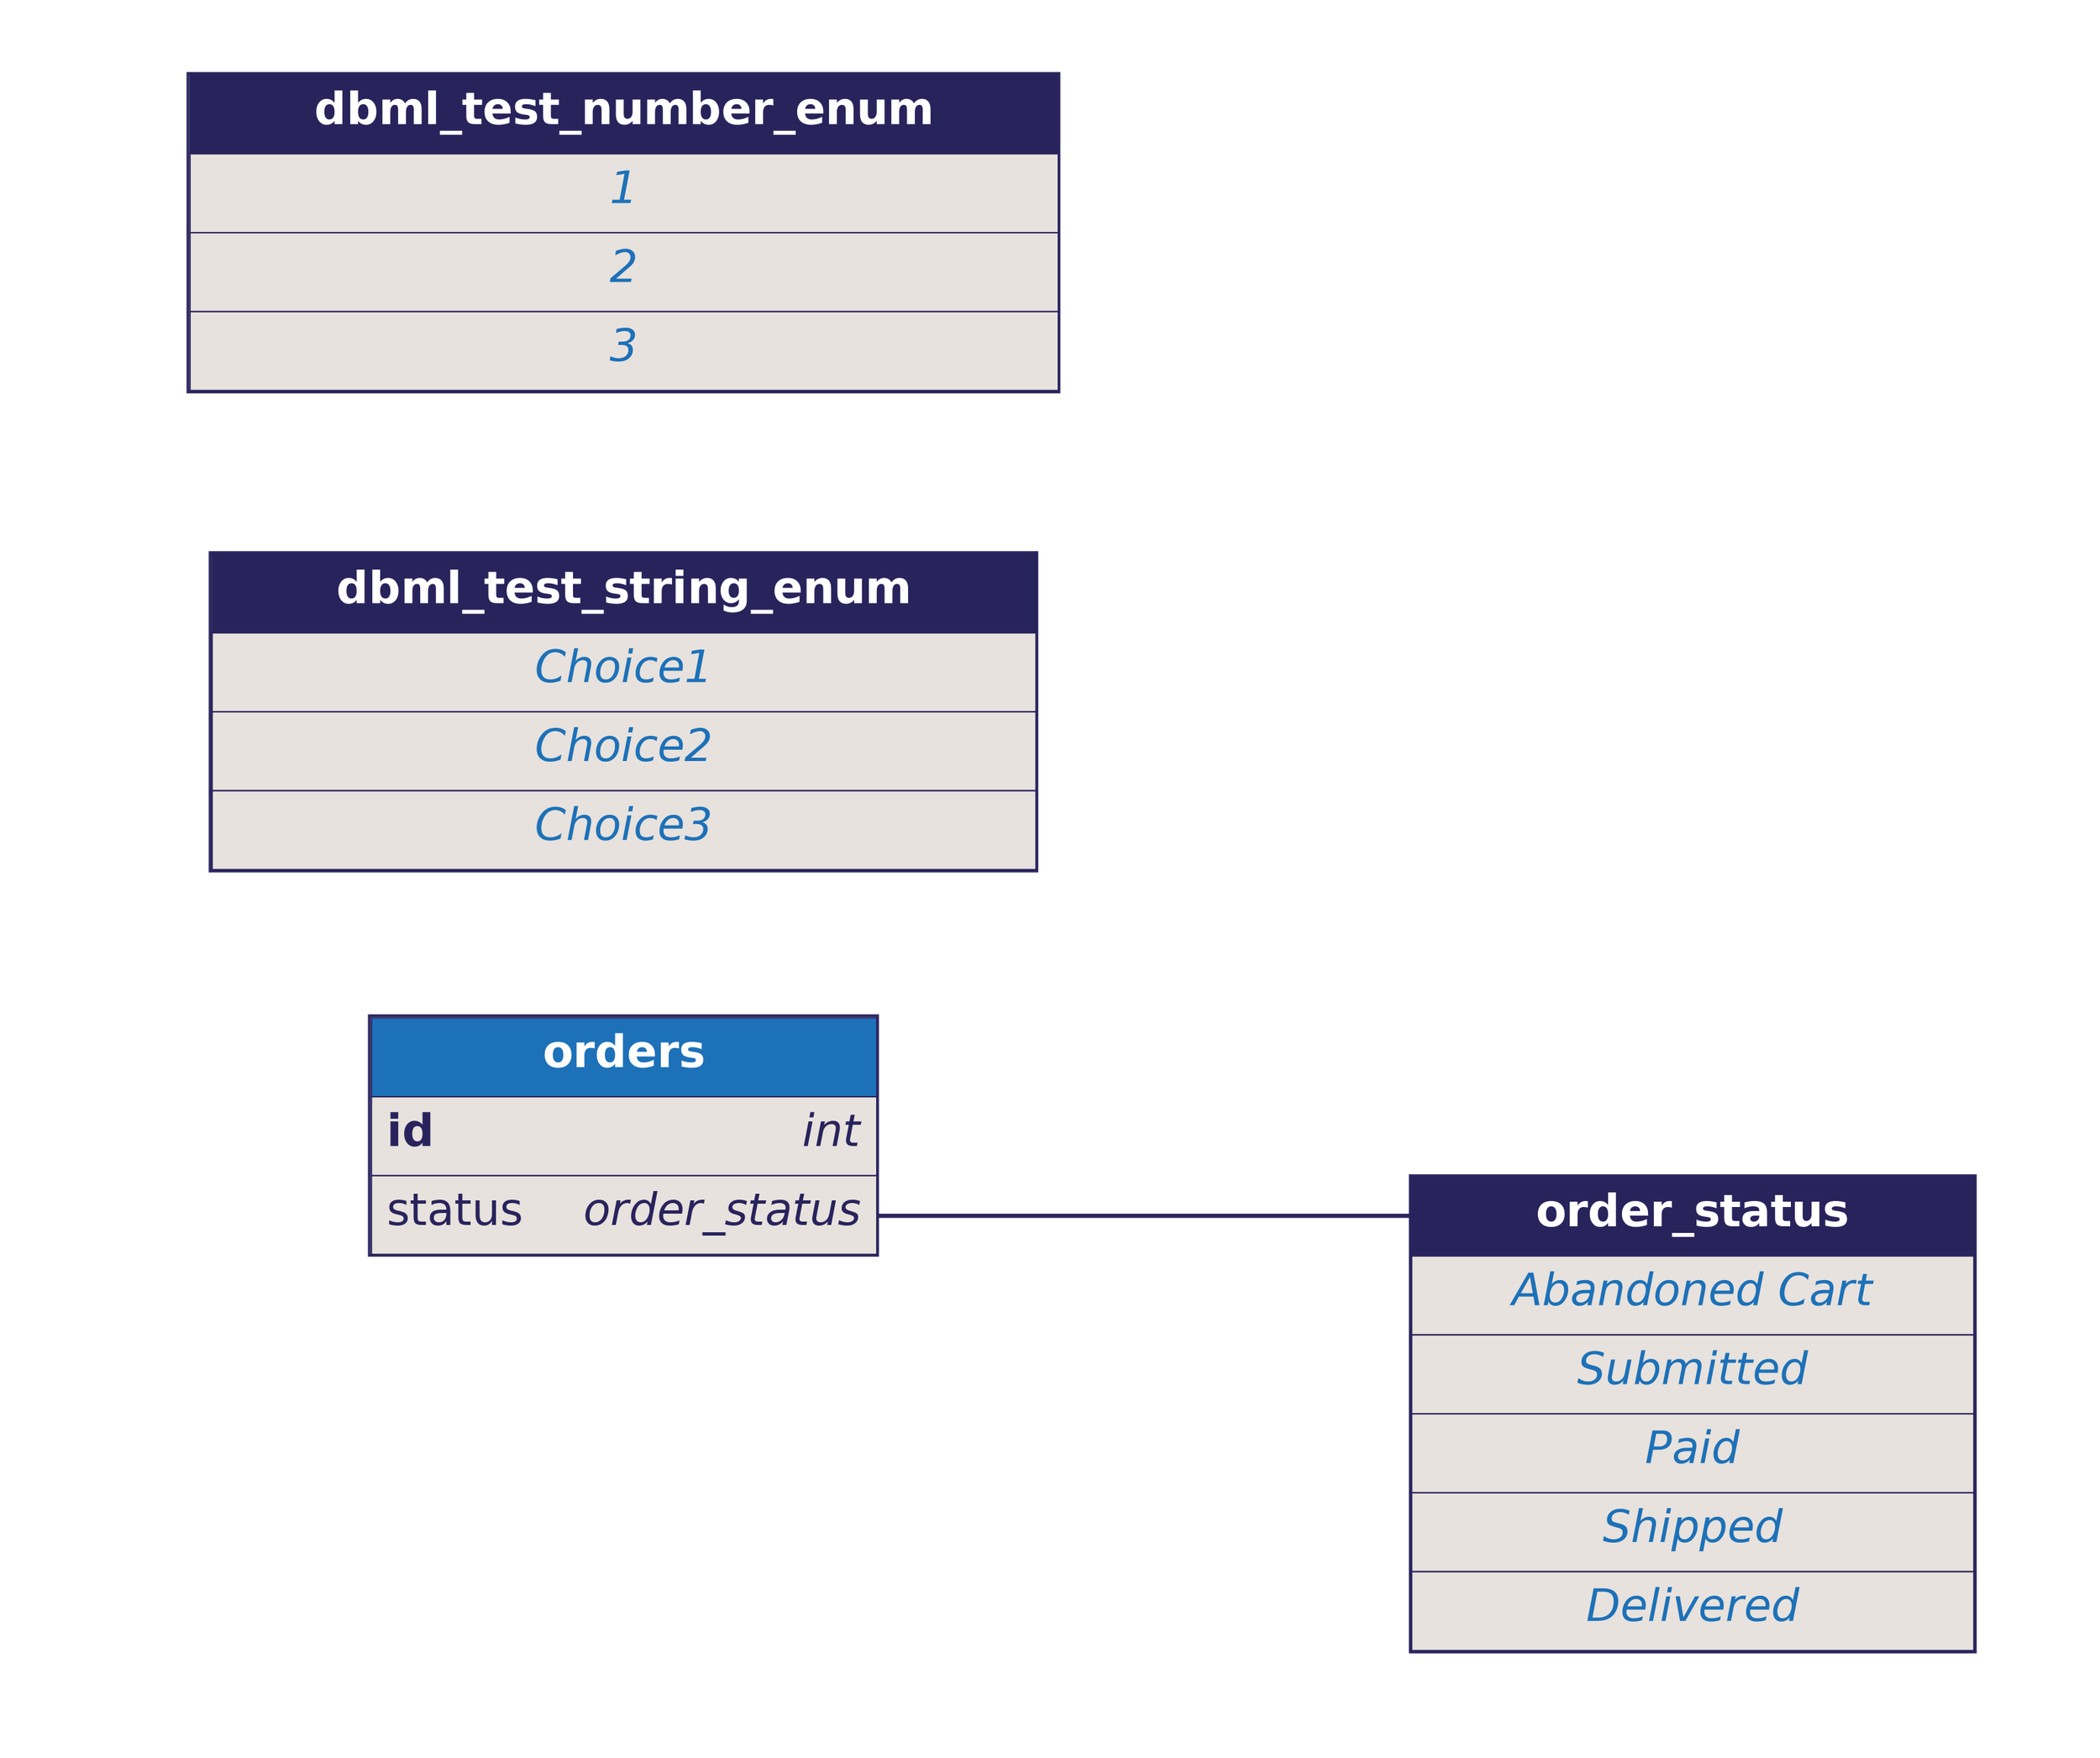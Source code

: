 digraph dbml {
      rankdir=LR;
      graph [fontname="helvetica", fontsize=32, fontcolor="#29235c", bgcolor="transparent"];
      node [penwidth=0, margin=0, fontname="helvetica", fontsize=32, fontcolor="#29235c"];
      edge [fontname="helvetica", fontsize=32, fontcolor="#29235c", color="#29235c"];

      "order_status" [id=order_status;label=<<TABLE BORDER="2" COLOR="#29235c" CELLBORDER="1" CELLSPACING="0" CELLPADDING="10">
    <TR><TD PORT="f0" BGCOLOR="#29235c"><font color="#ffffff"><B>       order_status       </B></font></TD></TR>
    <TR><TD PORT="f0" BGCOLOR="#e7e2dd"><font color="#1d71b8"><i>    Abandoned Cart    </i></font></TD></TR>
<TR><TD PORT="f1" BGCOLOR="#e7e2dd"><font color="#1d71b8"><i>    Submitted    </i></font></TD></TR>
<TR><TD PORT="f2" BGCOLOR="#e7e2dd"><font color="#1d71b8"><i>    Paid    </i></font></TD></TR>
<TR><TD PORT="f3" BGCOLOR="#e7e2dd"><font color="#1d71b8"><i>    Shipped    </i></font></TD></TR>
<TR><TD PORT="f4" BGCOLOR="#e7e2dd"><font color="#1d71b8"><i>    Delivered    </i></font></TD></TR>
    </TABLE>>];
"dbml_test_string_enum" [id=dbml_test_string_enum;label=<<TABLE BORDER="2" COLOR="#29235c" CELLBORDER="1" CELLSPACING="0" CELLPADDING="10">
    <TR><TD PORT="f0" BGCOLOR="#29235c"><font color="#ffffff"><B>       dbml_test_string_enum       </B></font></TD></TR>
    <TR><TD PORT="f0" BGCOLOR="#e7e2dd"><font color="#1d71b8"><i>    Choice1    </i></font></TD></TR>
<TR><TD PORT="f1" BGCOLOR="#e7e2dd"><font color="#1d71b8"><i>    Choice2    </i></font></TD></TR>
<TR><TD PORT="f2" BGCOLOR="#e7e2dd"><font color="#1d71b8"><i>    Choice3    </i></font></TD></TR>
    </TABLE>>];
"dbml_test_number_enum" [id=dbml_test_number_enum;label=<<TABLE BORDER="2" COLOR="#29235c" CELLBORDER="1" CELLSPACING="0" CELLPADDING="10">
    <TR><TD PORT="f0" BGCOLOR="#29235c"><font color="#ffffff"><B>       dbml_test_number_enum       </B></font></TD></TR>
    <TR><TD PORT="f0" BGCOLOR="#e7e2dd"><font color="#1d71b8"><i>    1    </i></font></TD></TR>
<TR><TD PORT="f1" BGCOLOR="#e7e2dd"><font color="#1d71b8"><i>    2    </i></font></TD></TR>
<TR><TD PORT="f2" BGCOLOR="#e7e2dd"><font color="#1d71b8"><i>    3    </i></font></TD></TR>
    </TABLE>>];
      
      
      "orders" [id="orders";label=<<TABLE BORDER="2" COLOR="#29235c" CELLBORDER="1" CELLSPACING="0" CELLPADDING="10" >
      <TR><TD PORT="f0" BGCOLOR="#1d71b8"><font color="#ffffff"><B>       orders       </B></font></TD></TR>
<TR><TD ALIGN="left" PORT="f1" BGCOLOR="#e7e2dd">
      <TABLE CELLPADDING="0" CELLSPACING="0" BORDER="0">
        <TR>
          <TD ALIGN="LEFT"><b>id</b><FONT>    </FONT></TD>
          <TD ALIGN="RIGHT"><font><i>int</i></font></TD>
        </TR>
      </TABLE>
    </TD></TR>
<TR><TD ALIGN="left" PORT="f2" BGCOLOR="#e7e2dd">
      <TABLE CELLPADDING="0" CELLSPACING="0" BORDER="0">
        <TR>
          <TD ALIGN="LEFT">status<FONT>    </FONT></TD>
          <TD ALIGN="RIGHT"><font><i>order_status</i></font></TD>
        </TR>
      </TABLE>
    </TD></TR>
    </TABLE>>];
    
      
      "orders":f2:e -> "order_status":f0:w [penwidth=3, color="#29235c", arrowhead="none", arrowtail="none"]
    }